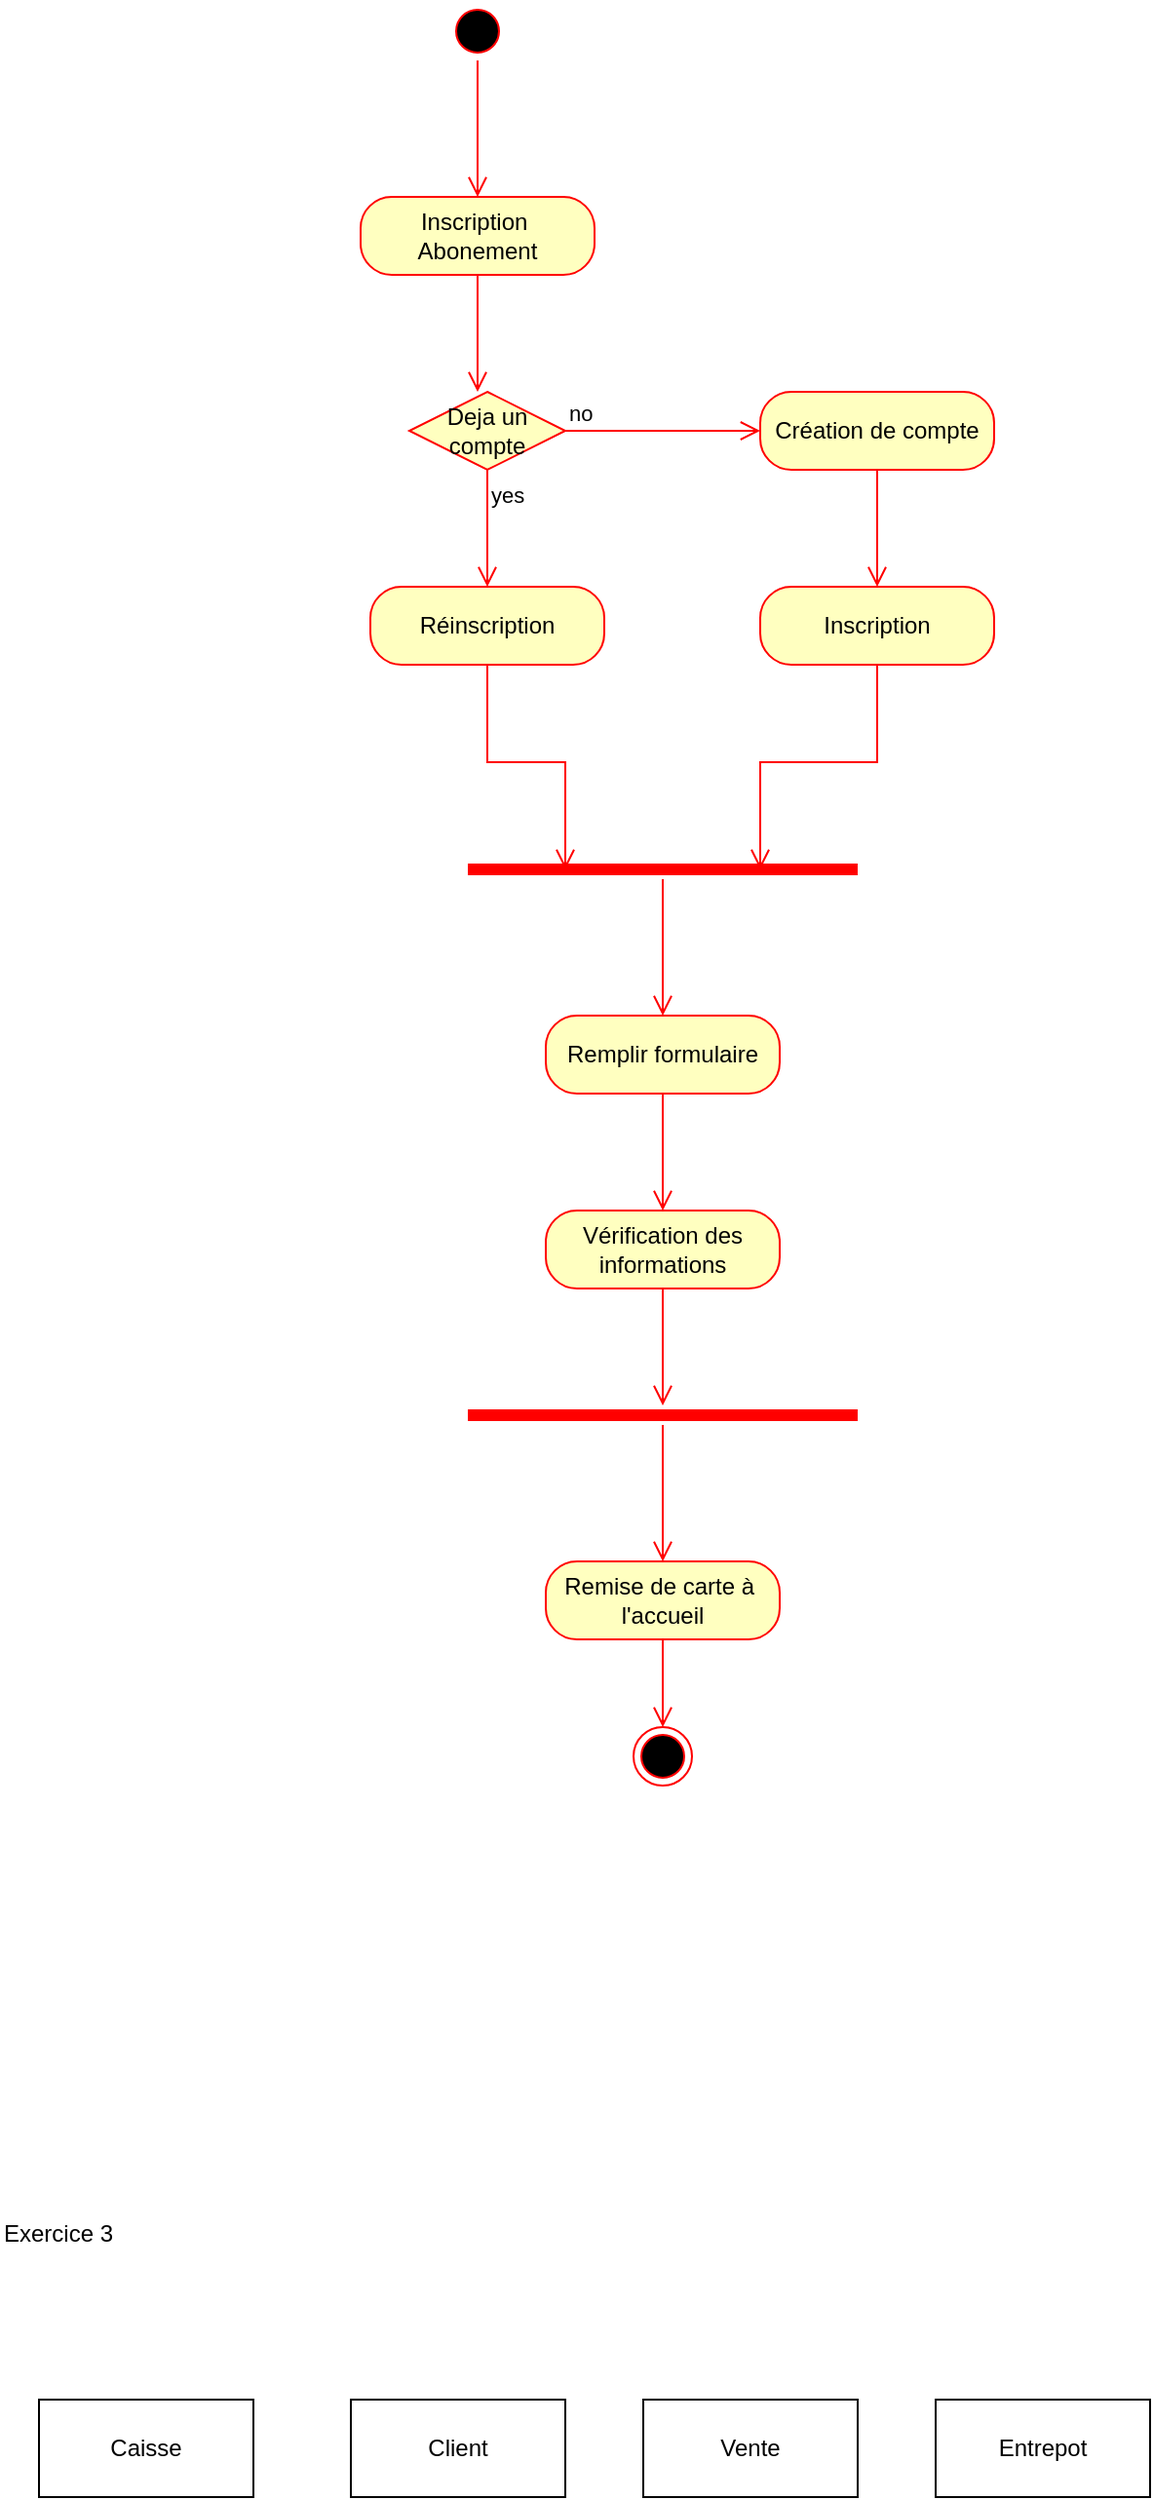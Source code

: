 <mxfile version="23.1.5" type="github">
  <diagram name="Page-1" id="BobhWS3V_nJsxUucMAqK">
    <mxGraphModel dx="1589" dy="1119" grid="1" gridSize="10" guides="1" tooltips="1" connect="1" arrows="1" fold="1" page="1" pageScale="1" pageWidth="827" pageHeight="1169" math="0" shadow="0">
      <root>
        <mxCell id="0" />
        <mxCell id="1" parent="0" />
        <mxCell id="s3wXGM1J8-yaSzXXuMQC-1" value="" style="ellipse;html=1;shape=startState;fillColor=#000000;strokeColor=#ff0000;" parent="1" vertex="1">
          <mxGeometry x="330" y="90" width="30" height="30" as="geometry" />
        </mxCell>
        <mxCell id="s3wXGM1J8-yaSzXXuMQC-2" value="" style="edgeStyle=orthogonalEdgeStyle;html=1;verticalAlign=bottom;endArrow=open;endSize=8;strokeColor=#ff0000;rounded=0;" parent="1" source="s3wXGM1J8-yaSzXXuMQC-1" edge="1">
          <mxGeometry relative="1" as="geometry">
            <mxPoint x="345" y="190" as="targetPoint" />
          </mxGeometry>
        </mxCell>
        <mxCell id="s3wXGM1J8-yaSzXXuMQC-3" value="Inscription&amp;nbsp;&lt;br&gt;Abonement" style="rounded=1;whiteSpace=wrap;html=1;arcSize=40;fontColor=#000000;fillColor=#ffffc0;strokeColor=#ff0000;" parent="1" vertex="1">
          <mxGeometry x="285" y="190" width="120" height="40" as="geometry" />
        </mxCell>
        <mxCell id="s3wXGM1J8-yaSzXXuMQC-4" value="" style="edgeStyle=orthogonalEdgeStyle;html=1;verticalAlign=bottom;endArrow=open;endSize=8;strokeColor=#ff0000;rounded=0;" parent="1" source="s3wXGM1J8-yaSzXXuMQC-3" edge="1">
          <mxGeometry relative="1" as="geometry">
            <mxPoint x="345" y="290" as="targetPoint" />
          </mxGeometry>
        </mxCell>
        <mxCell id="s3wXGM1J8-yaSzXXuMQC-7" value="Deja un compte" style="rhombus;whiteSpace=wrap;html=1;fontColor=#000000;fillColor=#ffffc0;strokeColor=#ff0000;" parent="1" vertex="1">
          <mxGeometry x="310" y="290" width="80" height="40" as="geometry" />
        </mxCell>
        <mxCell id="s3wXGM1J8-yaSzXXuMQC-8" value="no" style="edgeStyle=orthogonalEdgeStyle;html=1;align=left;verticalAlign=bottom;endArrow=open;endSize=8;strokeColor=#ff0000;rounded=0;" parent="1" source="s3wXGM1J8-yaSzXXuMQC-7" edge="1">
          <mxGeometry x="-1" relative="1" as="geometry">
            <mxPoint x="490" y="310" as="targetPoint" />
          </mxGeometry>
        </mxCell>
        <mxCell id="s3wXGM1J8-yaSzXXuMQC-9" value="yes" style="edgeStyle=orthogonalEdgeStyle;html=1;align=left;verticalAlign=top;endArrow=open;endSize=8;strokeColor=#ff0000;rounded=0;" parent="1" source="s3wXGM1J8-yaSzXXuMQC-7" edge="1">
          <mxGeometry x="-1" relative="1" as="geometry">
            <mxPoint x="350" y="390" as="targetPoint" />
          </mxGeometry>
        </mxCell>
        <mxCell id="s3wXGM1J8-yaSzXXuMQC-10" value="Création de compte" style="rounded=1;whiteSpace=wrap;html=1;arcSize=40;fontColor=#000000;fillColor=#ffffc0;strokeColor=#ff0000;" parent="1" vertex="1">
          <mxGeometry x="490" y="290" width="120" height="40" as="geometry" />
        </mxCell>
        <mxCell id="s3wXGM1J8-yaSzXXuMQC-11" value="" style="edgeStyle=orthogonalEdgeStyle;html=1;verticalAlign=bottom;endArrow=open;endSize=8;strokeColor=#ff0000;rounded=0;" parent="1" source="s3wXGM1J8-yaSzXXuMQC-10" edge="1">
          <mxGeometry relative="1" as="geometry">
            <mxPoint x="550" y="390" as="targetPoint" />
          </mxGeometry>
        </mxCell>
        <mxCell id="s3wXGM1J8-yaSzXXuMQC-12" value="Réinscription" style="rounded=1;whiteSpace=wrap;html=1;arcSize=40;fontColor=#000000;fillColor=#ffffc0;strokeColor=#ff0000;" parent="1" vertex="1">
          <mxGeometry x="290" y="390" width="120" height="40" as="geometry" />
        </mxCell>
        <mxCell id="s3wXGM1J8-yaSzXXuMQC-13" value="" style="edgeStyle=orthogonalEdgeStyle;html=1;verticalAlign=bottom;endArrow=open;endSize=8;strokeColor=#ff0000;rounded=0;entryX=0.25;entryY=0.5;entryDx=0;entryDy=0;entryPerimeter=0;" parent="1" source="s3wXGM1J8-yaSzXXuMQC-12" target="s3wXGM1J8-yaSzXXuMQC-18" edge="1">
          <mxGeometry relative="1" as="geometry">
            <mxPoint x="350" y="490" as="targetPoint" />
          </mxGeometry>
        </mxCell>
        <mxCell id="s3wXGM1J8-yaSzXXuMQC-16" value="Inscription" style="rounded=1;whiteSpace=wrap;html=1;arcSize=40;fontColor=#000000;fillColor=#ffffc0;strokeColor=#ff0000;" parent="1" vertex="1">
          <mxGeometry x="490" y="390" width="120" height="40" as="geometry" />
        </mxCell>
        <mxCell id="s3wXGM1J8-yaSzXXuMQC-17" value="" style="edgeStyle=orthogonalEdgeStyle;html=1;verticalAlign=bottom;endArrow=open;endSize=8;strokeColor=#ff0000;rounded=0;entryX=0.75;entryY=0.5;entryDx=0;entryDy=0;entryPerimeter=0;" parent="1" source="s3wXGM1J8-yaSzXXuMQC-16" target="s3wXGM1J8-yaSzXXuMQC-18" edge="1">
          <mxGeometry relative="1" as="geometry">
            <mxPoint x="550" y="490" as="targetPoint" />
          </mxGeometry>
        </mxCell>
        <mxCell id="s3wXGM1J8-yaSzXXuMQC-18" value="" style="shape=line;html=1;strokeWidth=6;strokeColor=#ff0000;" parent="1" vertex="1">
          <mxGeometry x="340" y="530" width="200" height="10" as="geometry" />
        </mxCell>
        <mxCell id="s3wXGM1J8-yaSzXXuMQC-19" value="" style="edgeStyle=orthogonalEdgeStyle;html=1;verticalAlign=bottom;endArrow=open;endSize=8;strokeColor=#ff0000;rounded=0;" parent="1" source="s3wXGM1J8-yaSzXXuMQC-18" edge="1">
          <mxGeometry relative="1" as="geometry">
            <mxPoint x="440" y="610" as="targetPoint" />
          </mxGeometry>
        </mxCell>
        <mxCell id="s3wXGM1J8-yaSzXXuMQC-20" value="Remplir formulaire" style="rounded=1;whiteSpace=wrap;html=1;arcSize=40;fontColor=#000000;fillColor=#ffffc0;strokeColor=#ff0000;" parent="1" vertex="1">
          <mxGeometry x="380" y="610" width="120" height="40" as="geometry" />
        </mxCell>
        <mxCell id="s3wXGM1J8-yaSzXXuMQC-21" value="" style="edgeStyle=orthogonalEdgeStyle;html=1;verticalAlign=bottom;endArrow=open;endSize=8;strokeColor=#ff0000;rounded=0;" parent="1" source="s3wXGM1J8-yaSzXXuMQC-20" edge="1">
          <mxGeometry relative="1" as="geometry">
            <mxPoint x="440" y="710" as="targetPoint" />
          </mxGeometry>
        </mxCell>
        <mxCell id="s3wXGM1J8-yaSzXXuMQC-22" value="Vérification des informations" style="rounded=1;whiteSpace=wrap;html=1;arcSize=40;fontColor=#000000;fillColor=#ffffc0;strokeColor=#ff0000;" parent="1" vertex="1">
          <mxGeometry x="380" y="710" width="120" height="40" as="geometry" />
        </mxCell>
        <mxCell id="s3wXGM1J8-yaSzXXuMQC-23" value="" style="edgeStyle=orthogonalEdgeStyle;html=1;verticalAlign=bottom;endArrow=open;endSize=8;strokeColor=#ff0000;rounded=0;" parent="1" source="s3wXGM1J8-yaSzXXuMQC-22" edge="1">
          <mxGeometry relative="1" as="geometry">
            <mxPoint x="440" y="810" as="targetPoint" />
          </mxGeometry>
        </mxCell>
        <mxCell id="s3wXGM1J8-yaSzXXuMQC-24" value="" style="shape=line;html=1;strokeWidth=6;strokeColor=#ff0000;" parent="1" vertex="1">
          <mxGeometry x="340" y="810" width="200" height="10" as="geometry" />
        </mxCell>
        <mxCell id="s3wXGM1J8-yaSzXXuMQC-25" value="" style="edgeStyle=orthogonalEdgeStyle;html=1;verticalAlign=bottom;endArrow=open;endSize=8;strokeColor=#ff0000;rounded=0;" parent="1" source="s3wXGM1J8-yaSzXXuMQC-24" edge="1">
          <mxGeometry relative="1" as="geometry">
            <mxPoint x="440" y="890" as="targetPoint" />
          </mxGeometry>
        </mxCell>
        <mxCell id="s3wXGM1J8-yaSzXXuMQC-27" value="Remise de carte à&amp;nbsp;&lt;br&gt;l&#39;accueil" style="rounded=1;whiteSpace=wrap;html=1;arcSize=40;fontColor=#000000;fillColor=#ffffc0;strokeColor=#ff0000;" parent="1" vertex="1">
          <mxGeometry x="380" y="890" width="120" height="40" as="geometry" />
        </mxCell>
        <mxCell id="s3wXGM1J8-yaSzXXuMQC-28" value="" style="edgeStyle=orthogonalEdgeStyle;html=1;verticalAlign=bottom;endArrow=open;endSize=8;strokeColor=#ff0000;rounded=0;" parent="1" source="s3wXGM1J8-yaSzXXuMQC-27" target="s3wXGM1J8-yaSzXXuMQC-29" edge="1">
          <mxGeometry relative="1" as="geometry">
            <mxPoint x="440" y="990" as="targetPoint" />
          </mxGeometry>
        </mxCell>
        <mxCell id="s3wXGM1J8-yaSzXXuMQC-29" value="" style="ellipse;html=1;shape=endState;fillColor=#000000;strokeColor=#ff0000;" parent="1" vertex="1">
          <mxGeometry x="425" y="975" width="30" height="30" as="geometry" />
        </mxCell>
        <mxCell id="0ITR-kYd8Xqm0Q3-8upf-1" value="Exercice 3" style="text;html=1;align=center;verticalAlign=middle;whiteSpace=wrap;rounded=0;" vertex="1" parent="1">
          <mxGeometry x="100" y="1220" width="60" height="30" as="geometry" />
        </mxCell>
        <mxCell id="0ITR-kYd8Xqm0Q3-8upf-2" value="Caisse" style="html=1;whiteSpace=wrap;" vertex="1" parent="1">
          <mxGeometry x="120" y="1320" width="110" height="50" as="geometry" />
        </mxCell>
        <mxCell id="0ITR-kYd8Xqm0Q3-8upf-3" value="Client" style="html=1;whiteSpace=wrap;" vertex="1" parent="1">
          <mxGeometry x="280" y="1320" width="110" height="50" as="geometry" />
        </mxCell>
        <mxCell id="0ITR-kYd8Xqm0Q3-8upf-4" value="Vente" style="html=1;whiteSpace=wrap;" vertex="1" parent="1">
          <mxGeometry x="430" y="1320" width="110" height="50" as="geometry" />
        </mxCell>
        <mxCell id="0ITR-kYd8Xqm0Q3-8upf-5" value="Entrepot" style="html=1;whiteSpace=wrap;" vertex="1" parent="1">
          <mxGeometry x="580" y="1320" width="110" height="50" as="geometry" />
        </mxCell>
      </root>
    </mxGraphModel>
  </diagram>
</mxfile>
